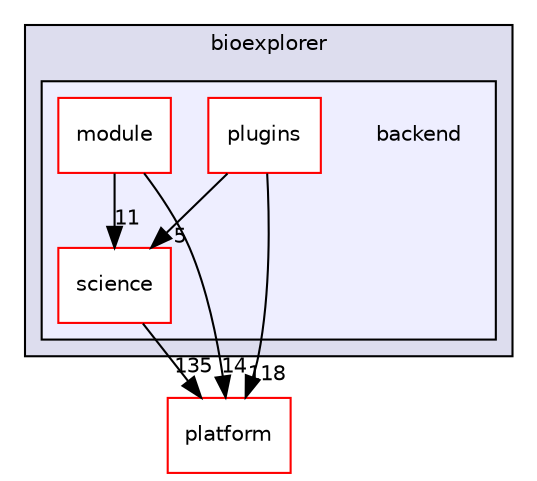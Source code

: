 digraph "bioexplorer/backend" {
  compound=true
  node [ fontsize="10", fontname="Helvetica"];
  edge [ labelfontsize="10", labelfontname="Helvetica"];
  subgraph clusterdir_4bd53072b0b58f9d0c210577ee1224eb {
    graph [ bgcolor="#ddddee", pencolor="black", label="bioexplorer" fontname="Helvetica", fontsize="10", URL="dir_4bd53072b0b58f9d0c210577ee1224eb.html"]
  subgraph clusterdir_cdbbbf3321683c1efcc0d976dd1498c7 {
    graph [ bgcolor="#eeeeff", pencolor="black", label="" URL="dir_cdbbbf3321683c1efcc0d976dd1498c7.html"];
    dir_cdbbbf3321683c1efcc0d976dd1498c7 [shape=plaintext label="backend"];
  dir_c688dfc80a4dcefb30f317756915084e [shape=box label="module" fillcolor="white" style="filled" color="red" URL="dir_c688dfc80a4dcefb30f317756915084e.html"];
  dir_f1f9c636edd67c457aa0bf92847eca1a [shape=box label="plugins" fillcolor="white" style="filled" color="red" URL="dir_f1f9c636edd67c457aa0bf92847eca1a.html"];
  dir_14d627cccd023aaf4f18eaf1359097e2 [shape=box label="science" fillcolor="white" style="filled" color="red" URL="dir_14d627cccd023aaf4f18eaf1359097e2.html"];
  }
  }
  dir_c5a52a81292cf9a5167198f4f346d6d9 [shape=box label="platform" fillcolor="white" style="filled" color="red" URL="dir_c5a52a81292cf9a5167198f4f346d6d9.html"];
  dir_14d627cccd023aaf4f18eaf1359097e2->dir_c5a52a81292cf9a5167198f4f346d6d9 [headlabel="135", labeldistance=1.5 headhref="dir_000038_000061.html"];
  dir_f1f9c636edd67c457aa0bf92847eca1a->dir_14d627cccd023aaf4f18eaf1359097e2 [headlabel="5", labeldistance=1.5 headhref="dir_000010_000038.html"];
  dir_f1f9c636edd67c457aa0bf92847eca1a->dir_c5a52a81292cf9a5167198f4f346d6d9 [headlabel="118", labeldistance=1.5 headhref="dir_000010_000061.html"];
  dir_c688dfc80a4dcefb30f317756915084e->dir_14d627cccd023aaf4f18eaf1359097e2 [headlabel="11", labeldistance=1.5 headhref="dir_000002_000038.html"];
  dir_c688dfc80a4dcefb30f317756915084e->dir_c5a52a81292cf9a5167198f4f346d6d9 [headlabel="14", labeldistance=1.5 headhref="dir_000002_000061.html"];
}
